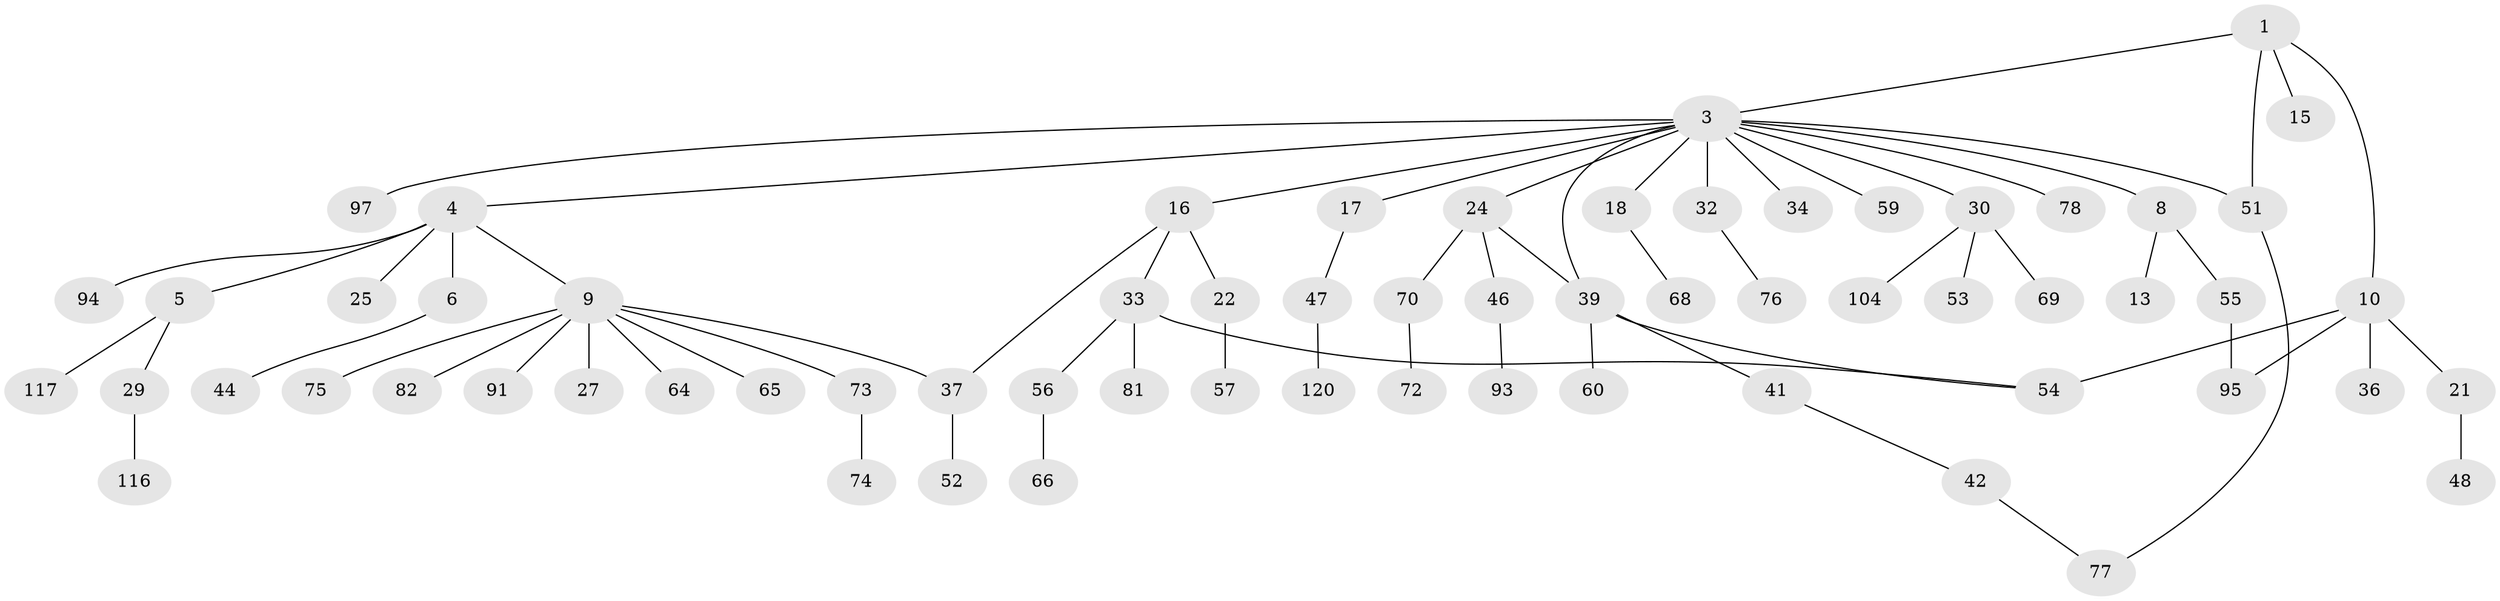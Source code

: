 // original degree distribution, {2: 0.3153846153846154, 4: 0.05384615384615385, 7: 0.023076923076923078, 6: 0.007692307692307693, 3: 0.12307692307692308, 8: 0.007692307692307693, 1: 0.4307692307692308, 5: 0.038461538461538464}
// Generated by graph-tools (version 1.1) at 2025/13/03/09/25 04:13:36]
// undirected, 65 vertices, 71 edges
graph export_dot {
graph [start="1"]
  node [color=gray90,style=filled];
  1 [super="+2"];
  3 [super="+7+23+105+12"];
  4 [super="+28"];
  5 [super="+19"];
  6;
  8;
  9 [super="+11+62+20+99"];
  10 [super="+14+35"];
  13;
  15;
  16;
  17 [super="+45+92"];
  18 [super="+125"];
  21;
  22;
  24 [super="+113+119+31"];
  25;
  27;
  29 [super="+85"];
  30;
  32;
  33 [super="+79+40"];
  34 [super="+88+38"];
  36 [super="+98"];
  37;
  39;
  41;
  42;
  44 [super="+111+87"];
  46 [super="+58+106+112+89"];
  47 [super="+71"];
  48 [super="+50"];
  51;
  52;
  53;
  54 [super="+103"];
  55;
  56;
  57;
  59;
  60;
  64 [super="+102+67"];
  65 [super="+107"];
  66 [super="+90"];
  68;
  69;
  70;
  72;
  73;
  74;
  75 [super="+115+130"];
  76 [super="+96"];
  77 [super="+80"];
  78 [super="+124"];
  81 [super="+109"];
  82;
  91;
  93 [super="+121"];
  94;
  95 [super="+114"];
  97;
  104;
  116;
  117 [super="+123"];
  120;
  1 -- 51;
  1 -- 10;
  1 -- 3;
  1 -- 15;
  3 -- 4;
  3 -- 32;
  3 -- 97;
  3 -- 18;
  3 -- 8;
  3 -- 24;
  3 -- 78;
  3 -- 34;
  3 -- 51;
  3 -- 39;
  3 -- 30;
  3 -- 16;
  3 -- 17;
  3 -- 59;
  4 -- 5;
  4 -- 6;
  4 -- 9;
  4 -- 25;
  4 -- 94;
  5 -- 117;
  5 -- 29;
  6 -- 44;
  8 -- 13;
  8 -- 55;
  9 -- 27;
  9 -- 73;
  9 -- 82;
  9 -- 65;
  9 -- 64;
  9 -- 37;
  9 -- 75;
  9 -- 91;
  10 -- 36;
  10 -- 21;
  10 -- 54 [weight=2];
  10 -- 95;
  16 -- 22;
  16 -- 33;
  16 -- 37;
  17 -- 47;
  18 -- 68;
  21 -- 48;
  22 -- 57;
  24 -- 70;
  24 -- 39;
  24 -- 46;
  29 -- 116;
  30 -- 53;
  30 -- 69;
  30 -- 104;
  32 -- 76;
  33 -- 54;
  33 -- 56;
  33 -- 81;
  37 -- 52;
  39 -- 41;
  39 -- 60;
  39 -- 54;
  41 -- 42;
  42 -- 77;
  46 -- 93;
  47 -- 120;
  51 -- 77;
  55 -- 95;
  56 -- 66;
  70 -- 72;
  73 -- 74;
}
